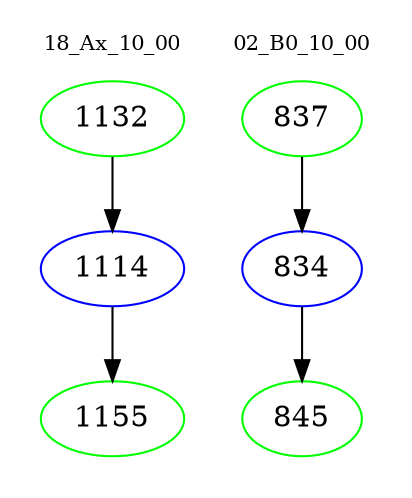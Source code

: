 digraph{
subgraph cluster_0 {
color = white
label = "18_Ax_10_00";
fontsize=10;
T0_1132 [label="1132", color="green"]
T0_1132 -> T0_1114 [color="black"]
T0_1114 [label="1114", color="blue"]
T0_1114 -> T0_1155 [color="black"]
T0_1155 [label="1155", color="green"]
}
subgraph cluster_1 {
color = white
label = "02_B0_10_00";
fontsize=10;
T1_837 [label="837", color="green"]
T1_837 -> T1_834 [color="black"]
T1_834 [label="834", color="blue"]
T1_834 -> T1_845 [color="black"]
T1_845 [label="845", color="green"]
}
}
